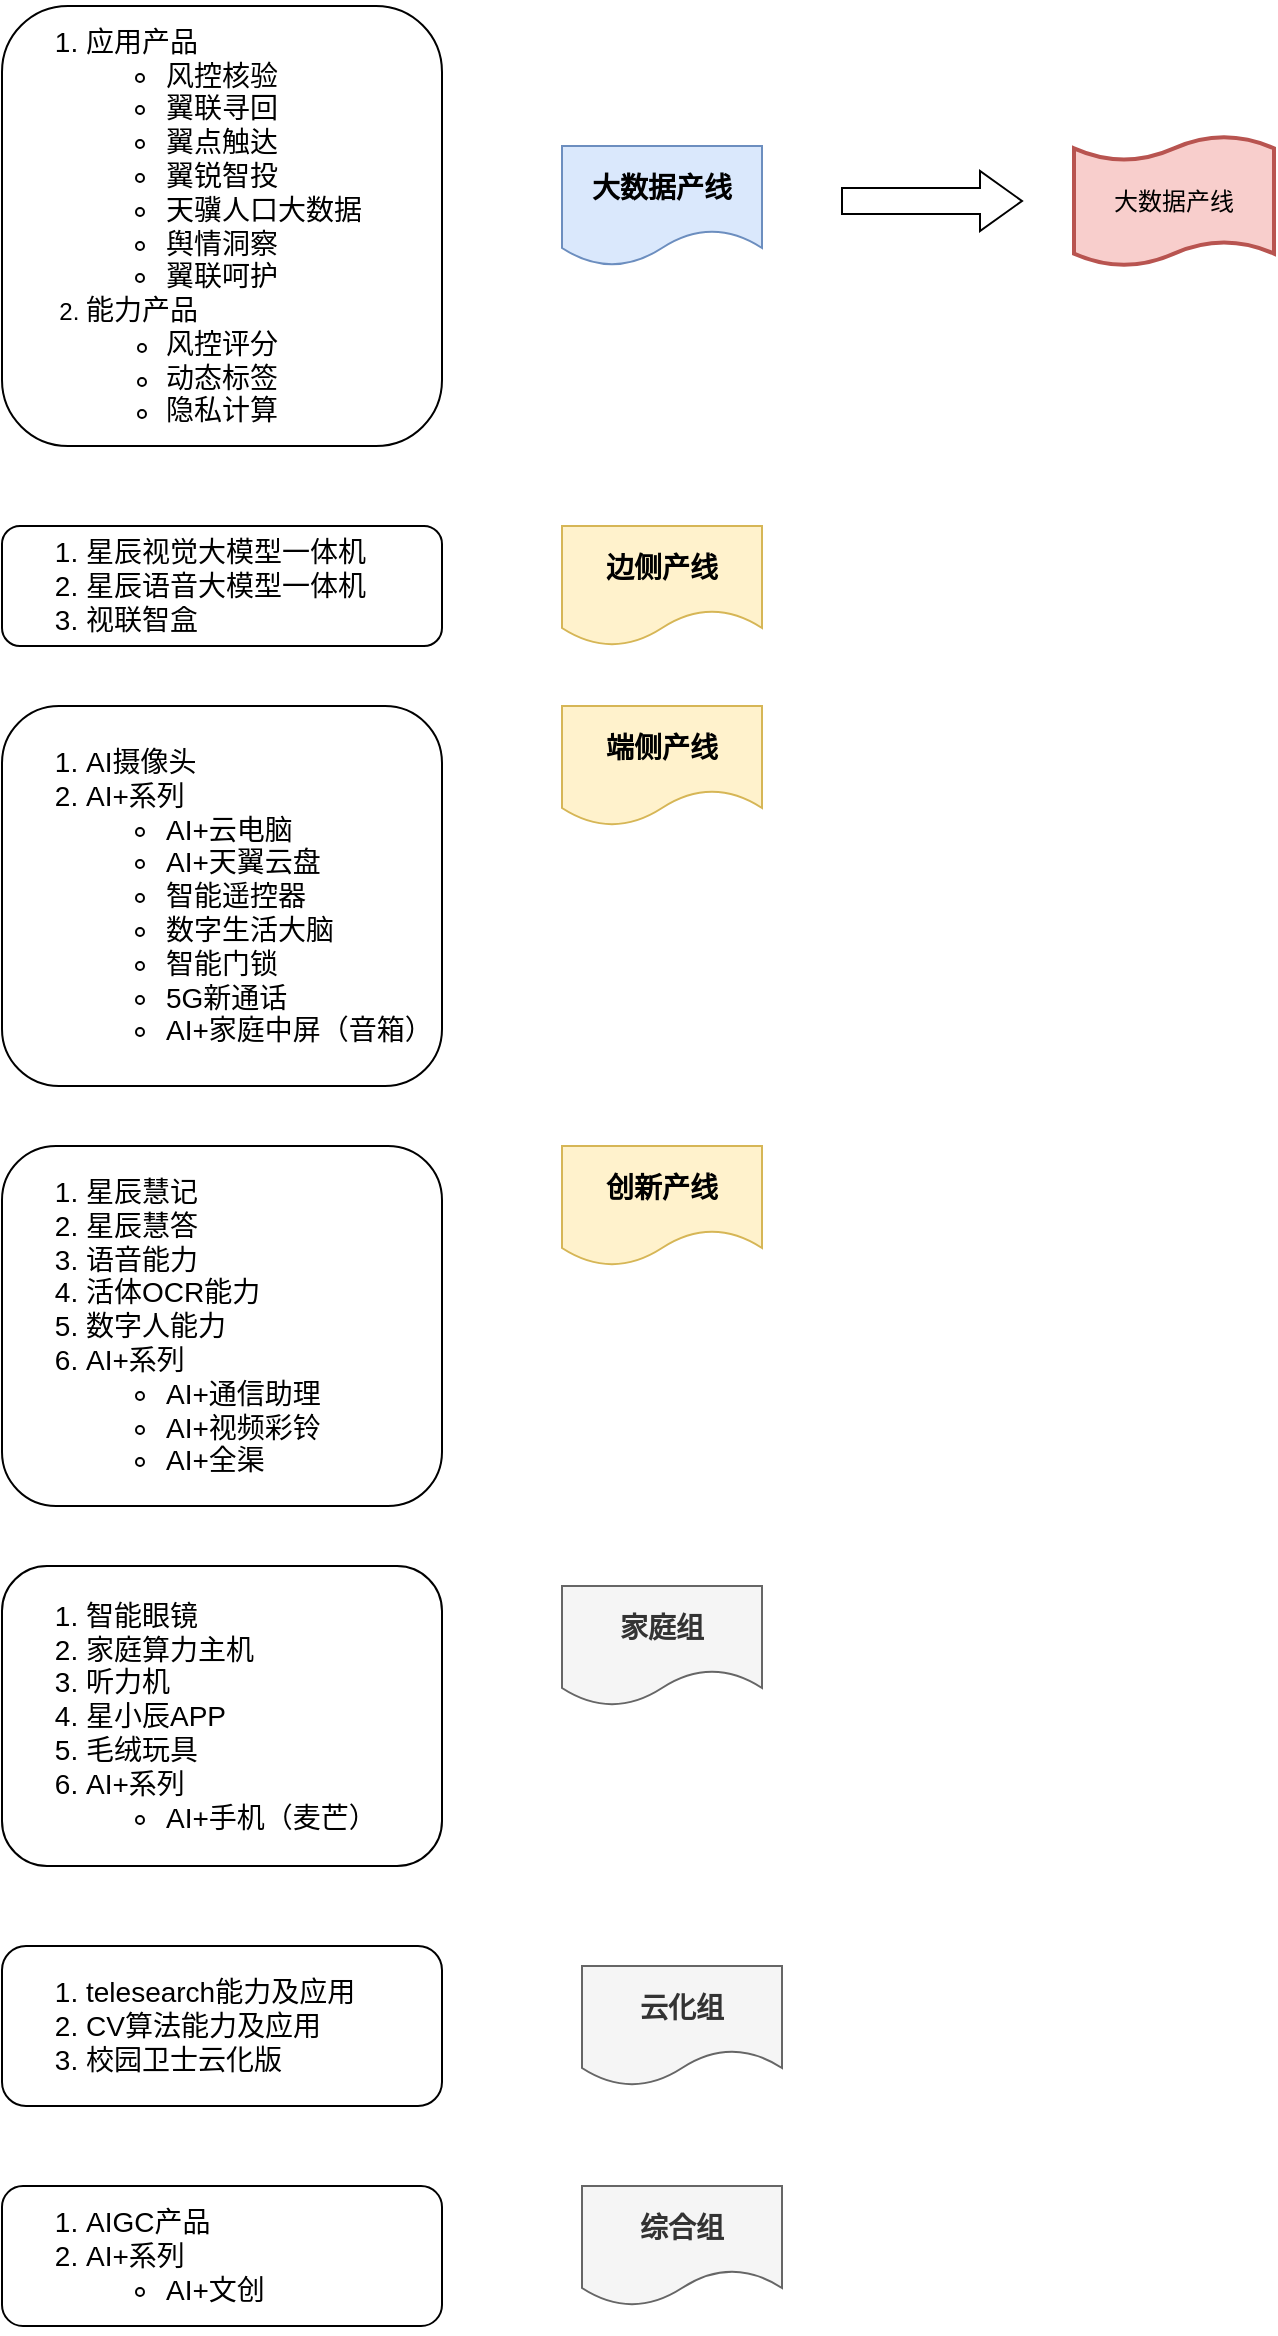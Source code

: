 <mxfile version="24.7.16">
  <diagram name="第 1 页" id="ehPT6QYXzti34BSyMCnn">
    <mxGraphModel dx="1434" dy="1907" grid="1" gridSize="10" guides="1" tooltips="1" connect="1" arrows="1" fold="1" page="1" pageScale="1" pageWidth="827" pageHeight="1169" math="0" shadow="0">
      <root>
        <mxCell id="0" />
        <mxCell id="1" parent="0" />
        <mxCell id="alNRNK0P9NENSTpUArkK-8" value="&lt;font style=&quot;font-size: 14px;&quot;&gt;&lt;b&gt;边侧产线&lt;/b&gt;&lt;/font&gt;" style="shape=document;whiteSpace=wrap;html=1;boundedLbl=1;fillColor=#fff2cc;strokeColor=#d6b656;" vertex="1" parent="1">
          <mxGeometry x="400" y="210" width="100" height="60" as="geometry" />
        </mxCell>
        <mxCell id="alNRNK0P9NENSTpUArkK-18" value="&lt;ol style=&quot;font-size: 14px;&quot;&gt;&lt;li&gt;星辰视觉大模型一体机&lt;/li&gt;&lt;li&gt;星辰语音大模型一体机&lt;/li&gt;&lt;li&gt;视联智盒&lt;/li&gt;&lt;/ol&gt;" style="rounded=1;whiteSpace=wrap;html=1;align=left;" vertex="1" parent="1">
          <mxGeometry x="120" y="210" width="220" height="60" as="geometry" />
        </mxCell>
        <mxCell id="alNRNK0P9NENSTpUArkK-19" value="&lt;font style=&quot;font-size: 14px;&quot;&gt;&lt;b&gt;端侧产线&lt;/b&gt;&lt;/font&gt;" style="shape=document;whiteSpace=wrap;html=1;boundedLbl=1;fillColor=#fff2cc;strokeColor=#d6b656;" vertex="1" parent="1">
          <mxGeometry x="400" y="300" width="100" height="60" as="geometry" />
        </mxCell>
        <mxCell id="alNRNK0P9NENSTpUArkK-20" value="&lt;ol style=&quot;font-size: 14px;&quot;&gt;&lt;li style=&quot;&quot;&gt;AI摄像头&lt;/li&gt;&lt;li style=&quot;&quot;&gt;AI+系列&lt;/li&gt;&lt;ul&gt;&lt;li style=&quot;&quot;&gt;&lt;span style=&quot;&quot;&gt;AI+云电脑&lt;/span&gt;&lt;/li&gt;&lt;li style=&quot;&quot;&gt;&lt;span style=&quot;&quot;&gt;AI+天翼云盘&lt;/span&gt;&lt;/li&gt;&lt;li style=&quot;&quot;&gt;&lt;span style=&quot;&quot;&gt;智能遥控器&lt;/span&gt;&lt;/li&gt;&lt;li style=&quot;&quot;&gt;&lt;span style=&quot;&quot;&gt;数字生活大脑&lt;/span&gt;&lt;/li&gt;&lt;li style=&quot;&quot;&gt;&lt;span style=&quot;&quot;&gt;智能门锁&lt;/span&gt;&lt;/li&gt;&lt;li style=&quot;&quot;&gt;&lt;span style=&quot;&quot;&gt;5G新通话&lt;/span&gt;&lt;/li&gt;&lt;li style=&quot;&quot;&gt;&lt;span style=&quot;&quot;&gt;AI+家庭中屏（音箱）&lt;/span&gt;&lt;/li&gt;&lt;/ul&gt;&lt;/ol&gt;" style="rounded=1;whiteSpace=wrap;html=1;align=left;" vertex="1" parent="1">
          <mxGeometry x="120" y="300" width="220" height="190" as="geometry" />
        </mxCell>
        <mxCell id="alNRNK0P9NENSTpUArkK-21" value="&lt;font style=&quot;font-size: 14px;&quot;&gt;&lt;b&gt;创新产线&lt;/b&gt;&lt;/font&gt;" style="shape=document;whiteSpace=wrap;html=1;boundedLbl=1;fillColor=#fff2cc;strokeColor=#d6b656;" vertex="1" parent="1">
          <mxGeometry x="400" y="520" width="100" height="60" as="geometry" />
        </mxCell>
        <mxCell id="alNRNK0P9NENSTpUArkK-22" value="&lt;ol style=&quot;font-size: 14px;&quot;&gt;&lt;li&gt;星辰慧记&lt;/li&gt;&lt;li&gt;星辰慧答&lt;/li&gt;&lt;li&gt;语音能力&lt;/li&gt;&lt;li&gt;活体OCR能力&lt;/li&gt;&lt;li&gt;数字人能力&lt;/li&gt;&lt;li&gt;AI+系列&lt;/li&gt;&lt;ul&gt;&lt;li&gt;AI+通信助理&lt;/li&gt;&lt;li&gt;AI+视频彩铃&lt;/li&gt;&lt;li&gt;AI+全渠&lt;/li&gt;&lt;/ul&gt;&lt;/ol&gt;" style="rounded=1;whiteSpace=wrap;html=1;align=left;" vertex="1" parent="1">
          <mxGeometry x="120" y="520" width="220" height="180" as="geometry" />
        </mxCell>
        <mxCell id="alNRNK0P9NENSTpUArkK-24" value="&lt;font style=&quot;font-size: 14px;&quot;&gt;&lt;b&gt;家庭组&lt;/b&gt;&lt;/font&gt;" style="shape=document;whiteSpace=wrap;html=1;boundedLbl=1;fillColor=#f5f5f5;fontColor=#333333;strokeColor=#666666;" vertex="1" parent="1">
          <mxGeometry x="400" y="740" width="100" height="60" as="geometry" />
        </mxCell>
        <mxCell id="alNRNK0P9NENSTpUArkK-25" value="&lt;ol style=&quot;font-size: 14px;&quot;&gt;&lt;li&gt;智能眼镜&lt;/li&gt;&lt;li&gt;家庭算力主机&lt;/li&gt;&lt;li&gt;听力机&lt;/li&gt;&lt;li&gt;星小辰APP&lt;/li&gt;&lt;li&gt;毛绒玩具&lt;/li&gt;&lt;li&gt;AI+系列&lt;/li&gt;&lt;ul&gt;&lt;li&gt;AI+手机（麦芒）&lt;/li&gt;&lt;/ul&gt;&lt;/ol&gt;" style="rounded=1;whiteSpace=wrap;html=1;align=left;" vertex="1" parent="1">
          <mxGeometry x="120" y="730" width="220" height="150" as="geometry" />
        </mxCell>
        <mxCell id="alNRNK0P9NENSTpUArkK-26" value="&lt;font style=&quot;font-size: 14px;&quot;&gt;&lt;b&gt;综合组&lt;/b&gt;&lt;/font&gt;" style="shape=document;whiteSpace=wrap;html=1;boundedLbl=1;fillColor=#f5f5f5;fontColor=#333333;strokeColor=#666666;" vertex="1" parent="1">
          <mxGeometry x="410" y="1040" width="100" height="60" as="geometry" />
        </mxCell>
        <mxCell id="alNRNK0P9NENSTpUArkK-27" value="&lt;ol style=&quot;font-size: 14px;&quot;&gt;&lt;li&gt;telesearch能力及应用&lt;/li&gt;&lt;li&gt;CV算法能力及应用&lt;/li&gt;&lt;li&gt;校园卫士云化版&lt;/li&gt;&lt;/ol&gt;" style="rounded=1;whiteSpace=wrap;html=1;align=left;" vertex="1" parent="1">
          <mxGeometry x="120" y="920" width="220" height="80" as="geometry" />
        </mxCell>
        <mxCell id="alNRNK0P9NENSTpUArkK-28" value="&lt;font style=&quot;font-size: 14px;&quot;&gt;&lt;b&gt;云化组&lt;/b&gt;&lt;/font&gt;" style="shape=document;whiteSpace=wrap;html=1;boundedLbl=1;fillColor=#f5f5f5;fontColor=#333333;strokeColor=#666666;" vertex="1" parent="1">
          <mxGeometry x="410" y="930" width="100" height="60" as="geometry" />
        </mxCell>
        <mxCell id="alNRNK0P9NENSTpUArkK-29" value="&lt;ol style=&quot;font-size: 14px;&quot;&gt;&lt;li&gt;AIGC产品&lt;/li&gt;&lt;li&gt;AI+系列&lt;/li&gt;&lt;ul&gt;&lt;li&gt;AI+文创&lt;/li&gt;&lt;/ul&gt;&lt;/ol&gt;" style="rounded=1;whiteSpace=wrap;html=1;align=left;" vertex="1" parent="1">
          <mxGeometry x="120" y="1040" width="220" height="70" as="geometry" />
        </mxCell>
        <mxCell id="alNRNK0P9NENSTpUArkK-30" value="&lt;font style=&quot;font-size: 14px;&quot;&gt;&lt;b&gt;大数据产线&lt;/b&gt;&lt;/font&gt;" style="shape=document;whiteSpace=wrap;html=1;boundedLbl=1;fillColor=#dae8fc;strokeColor=#6c8ebf;" vertex="1" parent="1">
          <mxGeometry x="400" y="20" width="100" height="60" as="geometry" />
        </mxCell>
        <mxCell id="alNRNK0P9NENSTpUArkK-31" value="&lt;ol style=&quot;&quot;&gt;&lt;li style=&quot;font-size: 14px;&quot;&gt;应用产品&lt;/li&gt;&lt;ul style=&quot;font-size: 14px;&quot;&gt;&lt;li&gt;风控核验&lt;/li&gt;&lt;li&gt;翼联寻回&lt;/li&gt;&lt;li&gt;翼点触达&lt;/li&gt;&lt;li&gt;翼锐智投&lt;/li&gt;&lt;li&gt;天骥人口大数据&lt;/li&gt;&lt;li&gt;舆情洞察&lt;/li&gt;&lt;li&gt;翼联呵护&lt;/li&gt;&lt;/ul&gt;&lt;li style=&quot;&quot;&gt;&lt;span style=&quot;font-size: 14px;&quot;&gt;能力产品&lt;/span&gt;&lt;/li&gt;&lt;ul&gt;&lt;li style=&quot;&quot;&gt;&lt;span style=&quot;font-size: 14px;&quot;&gt;风控评分&lt;/span&gt;&lt;/li&gt;&lt;li style=&quot;&quot;&gt;&lt;span style=&quot;font-size: 14px;&quot;&gt;动态标签&lt;/span&gt;&lt;/li&gt;&lt;li style=&quot;&quot;&gt;&lt;span style=&quot;font-size: 14px;&quot;&gt;隐私计算&lt;/span&gt;&lt;/li&gt;&lt;/ul&gt;&lt;/ol&gt;" style="rounded=1;whiteSpace=wrap;html=1;align=left;" vertex="1" parent="1">
          <mxGeometry x="120" y="-50" width="220" height="220" as="geometry" />
        </mxCell>
        <mxCell id="alNRNK0P9NENSTpUArkK-36" value="大数据产线" style="shape=tape;whiteSpace=wrap;html=1;strokeWidth=2;size=0.19;fillColor=#f8cecc;strokeColor=#b85450;" vertex="1" parent="1">
          <mxGeometry x="656" y="15" width="100" height="65" as="geometry" />
        </mxCell>
        <mxCell id="alNRNK0P9NENSTpUArkK-39" value="" style="html=1;shadow=0;dashed=0;align=center;verticalAlign=middle;shape=mxgraph.arrows2.arrow;dy=0.57;dx=21;notch=0;" vertex="1" parent="1">
          <mxGeometry x="540" y="32.5" width="90" height="30" as="geometry" />
        </mxCell>
      </root>
    </mxGraphModel>
  </diagram>
</mxfile>
